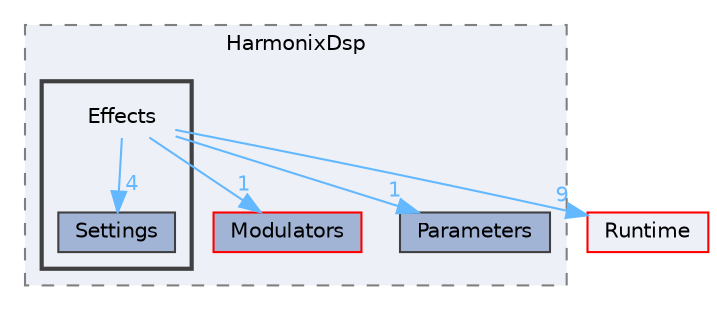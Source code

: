 digraph "Effects"
{
 // INTERACTIVE_SVG=YES
 // LATEX_PDF_SIZE
  bgcolor="transparent";
  edge [fontname=Helvetica,fontsize=10,labelfontname=Helvetica,labelfontsize=10];
  node [fontname=Helvetica,fontsize=10,shape=box,height=0.2,width=0.4];
  compound=true
  subgraph clusterdir_8ebd40ac4f0a02c7b54cb13fd3192893 {
    graph [ bgcolor="#edf0f7", pencolor="grey50", label="HarmonixDsp", fontname=Helvetica,fontsize=10 style="filled,dashed", URL="dir_8ebd40ac4f0a02c7b54cb13fd3192893.html",tooltip=""]
  dir_ac19e82fb5e96a74e28e6b28f8ce33d7 [label="Modulators", fillcolor="#a2b4d6", color="red", style="filled", URL="dir_ac19e82fb5e96a74e28e6b28f8ce33d7.html",tooltip=""];
  dir_d7f854807dd136e3d8edb205cc1ce759 [label="Parameters", fillcolor="#a2b4d6", color="grey25", style="filled", URL="dir_d7f854807dd136e3d8edb205cc1ce759.html",tooltip=""];
  subgraph clusterdir_d6ae58c19dc01f466a68fc22219c4313 {
    graph [ bgcolor="#edf0f7", pencolor="grey25", label="", fontname=Helvetica,fontsize=10 style="filled,bold", URL="dir_d6ae58c19dc01f466a68fc22219c4313.html",tooltip=""]
    dir_d6ae58c19dc01f466a68fc22219c4313 [shape=plaintext, label="Effects"];
  dir_1904745c1c7cbccb9c79a4d3fa741a1f [label="Settings", fillcolor="#a2b4d6", color="grey25", style="filled", URL="dir_1904745c1c7cbccb9c79a4d3fa741a1f.html",tooltip=""];
  }
  }
  dir_7536b172fbd480bfd146a1b1acd6856b [label="Runtime", fillcolor="#edf0f7", color="red", style="filled", URL="dir_7536b172fbd480bfd146a1b1acd6856b.html",tooltip=""];
  dir_d6ae58c19dc01f466a68fc22219c4313->dir_1904745c1c7cbccb9c79a4d3fa741a1f [headlabel="4", labeldistance=1.5 headhref="dir_000363_001026.html" href="dir_000363_001026.html" color="steelblue1" fontcolor="steelblue1"];
  dir_d6ae58c19dc01f466a68fc22219c4313->dir_7536b172fbd480bfd146a1b1acd6856b [headlabel="9", labeldistance=1.5 headhref="dir_000363_000984.html" href="dir_000363_000984.html" color="steelblue1" fontcolor="steelblue1"];
  dir_d6ae58c19dc01f466a68fc22219c4313->dir_ac19e82fb5e96a74e28e6b28f8ce33d7 [headlabel="1", labeldistance=1.5 headhref="dir_000363_000660.html" href="dir_000363_000660.html" color="steelblue1" fontcolor="steelblue1"];
  dir_d6ae58c19dc01f466a68fc22219c4313->dir_d7f854807dd136e3d8edb205cc1ce759 [headlabel="1", labeldistance=1.5 headhref="dir_000363_000723.html" href="dir_000363_000723.html" color="steelblue1" fontcolor="steelblue1"];
}
